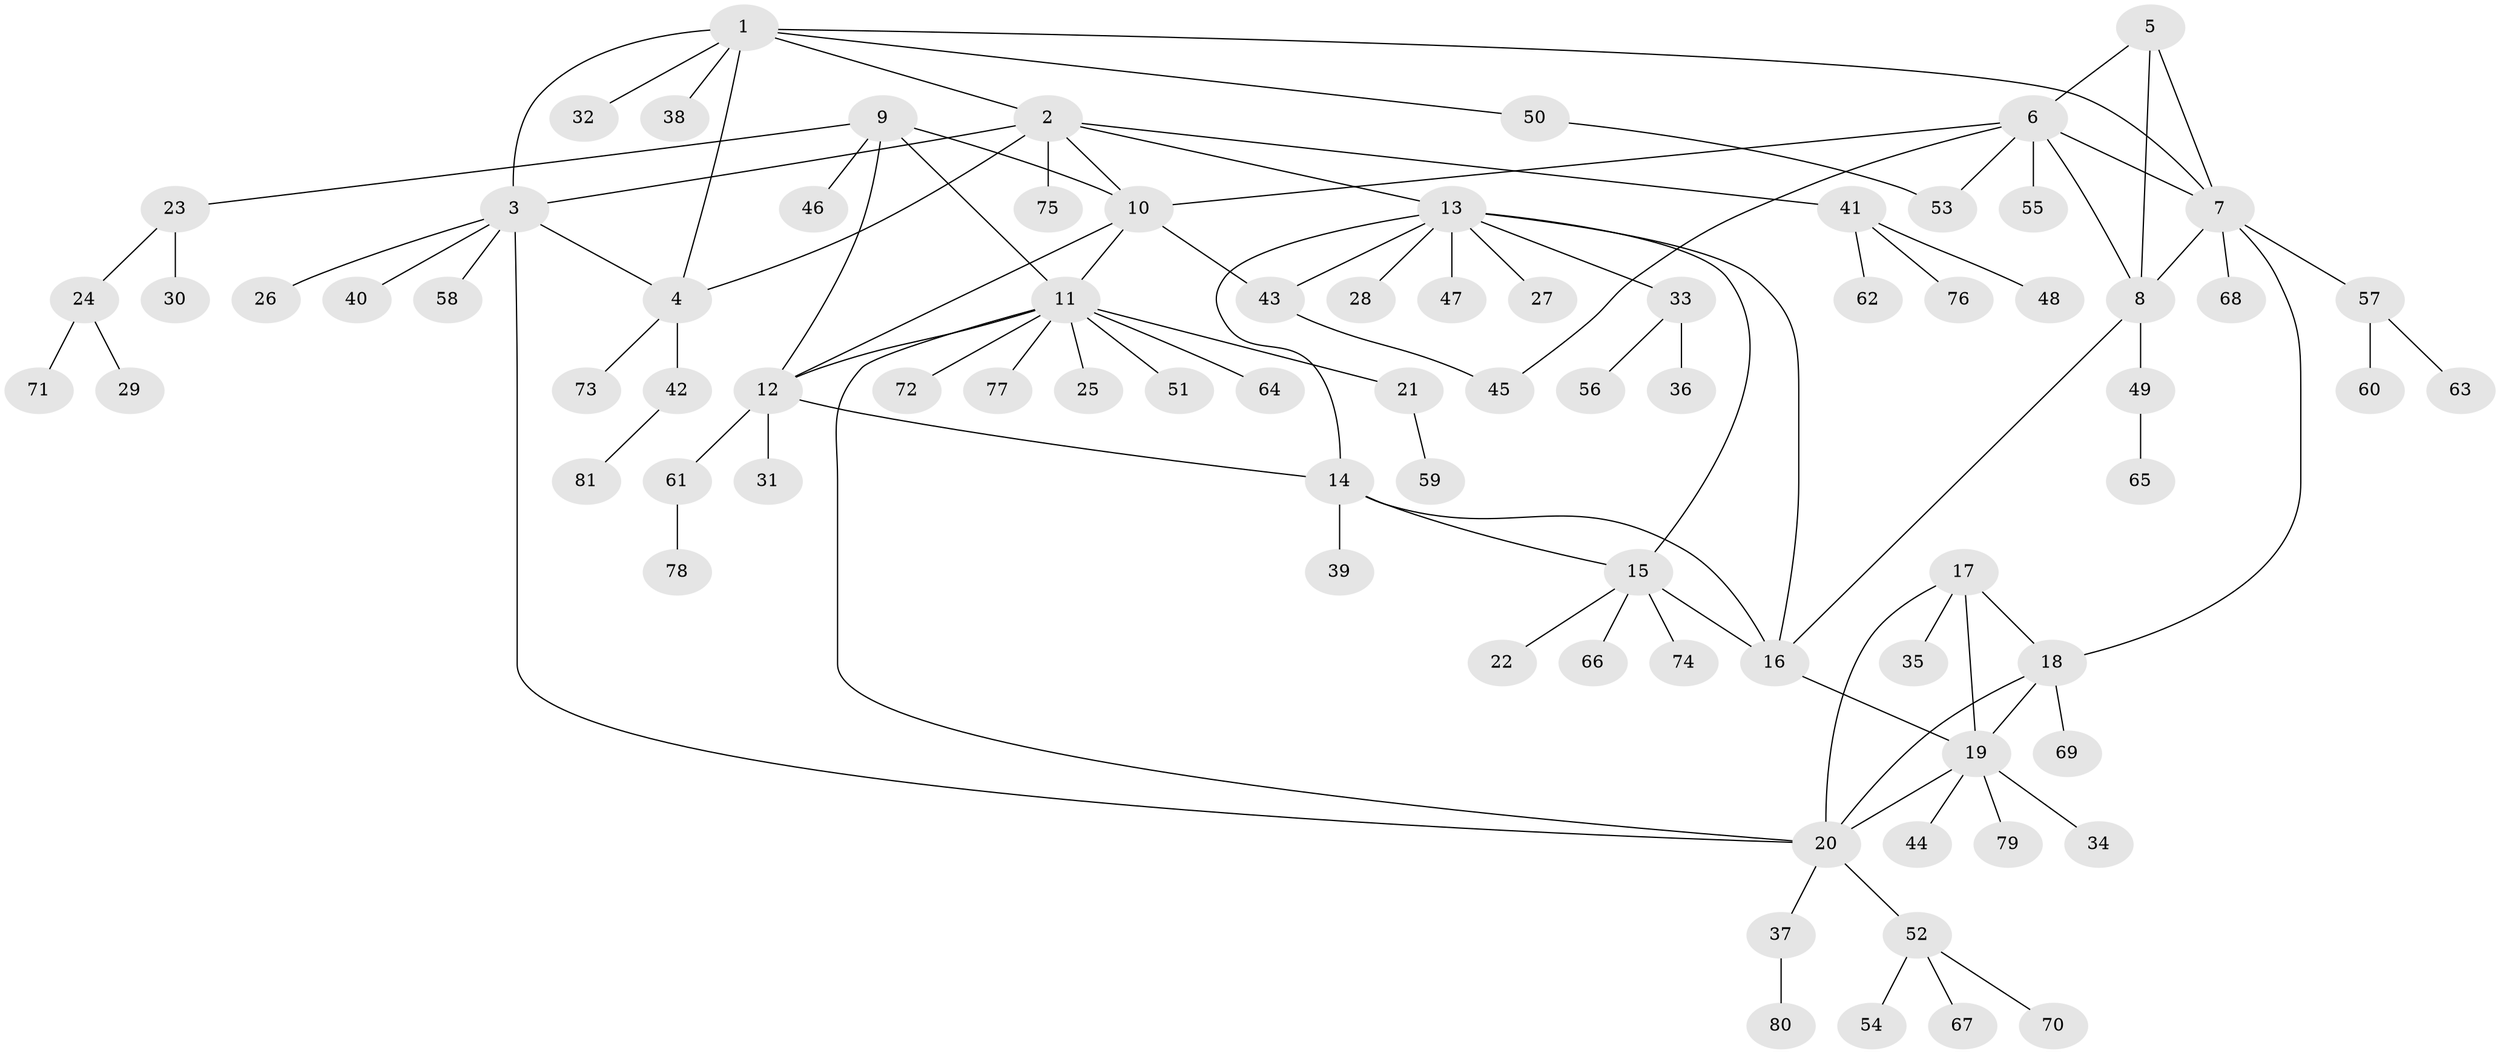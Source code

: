 // coarse degree distribution, {7: 0.03333333333333333, 6: 0.11666666666666667, 4: 0.06666666666666667, 5: 0.016666666666666666, 9: 0.03333333333333333, 2: 0.08333333333333333, 1: 0.6, 3: 0.05}
// Generated by graph-tools (version 1.1) at 2025/24/03/03/25 07:24:13]
// undirected, 81 vertices, 104 edges
graph export_dot {
graph [start="1"]
  node [color=gray90,style=filled];
  1;
  2;
  3;
  4;
  5;
  6;
  7;
  8;
  9;
  10;
  11;
  12;
  13;
  14;
  15;
  16;
  17;
  18;
  19;
  20;
  21;
  22;
  23;
  24;
  25;
  26;
  27;
  28;
  29;
  30;
  31;
  32;
  33;
  34;
  35;
  36;
  37;
  38;
  39;
  40;
  41;
  42;
  43;
  44;
  45;
  46;
  47;
  48;
  49;
  50;
  51;
  52;
  53;
  54;
  55;
  56;
  57;
  58;
  59;
  60;
  61;
  62;
  63;
  64;
  65;
  66;
  67;
  68;
  69;
  70;
  71;
  72;
  73;
  74;
  75;
  76;
  77;
  78;
  79;
  80;
  81;
  1 -- 2;
  1 -- 3;
  1 -- 4;
  1 -- 7;
  1 -- 32;
  1 -- 38;
  1 -- 50;
  2 -- 3;
  2 -- 4;
  2 -- 10;
  2 -- 13;
  2 -- 41;
  2 -- 75;
  3 -- 4;
  3 -- 20;
  3 -- 26;
  3 -- 40;
  3 -- 58;
  4 -- 42;
  4 -- 73;
  5 -- 6;
  5 -- 7;
  5 -- 8;
  6 -- 7;
  6 -- 8;
  6 -- 10;
  6 -- 45;
  6 -- 53;
  6 -- 55;
  7 -- 8;
  7 -- 18;
  7 -- 57;
  7 -- 68;
  8 -- 16;
  8 -- 49;
  9 -- 10;
  9 -- 11;
  9 -- 12;
  9 -- 23;
  9 -- 46;
  10 -- 11;
  10 -- 12;
  10 -- 43;
  11 -- 12;
  11 -- 20;
  11 -- 21;
  11 -- 25;
  11 -- 51;
  11 -- 64;
  11 -- 72;
  11 -- 77;
  12 -- 14;
  12 -- 31;
  12 -- 61;
  13 -- 14;
  13 -- 15;
  13 -- 16;
  13 -- 27;
  13 -- 28;
  13 -- 33;
  13 -- 43;
  13 -- 47;
  14 -- 15;
  14 -- 16;
  14 -- 39;
  15 -- 16;
  15 -- 22;
  15 -- 66;
  15 -- 74;
  16 -- 19;
  17 -- 18;
  17 -- 19;
  17 -- 20;
  17 -- 35;
  18 -- 19;
  18 -- 20;
  18 -- 69;
  19 -- 20;
  19 -- 34;
  19 -- 44;
  19 -- 79;
  20 -- 37;
  20 -- 52;
  21 -- 59;
  23 -- 24;
  23 -- 30;
  24 -- 29;
  24 -- 71;
  33 -- 36;
  33 -- 56;
  37 -- 80;
  41 -- 48;
  41 -- 62;
  41 -- 76;
  42 -- 81;
  43 -- 45;
  49 -- 65;
  50 -- 53;
  52 -- 54;
  52 -- 67;
  52 -- 70;
  57 -- 60;
  57 -- 63;
  61 -- 78;
}
